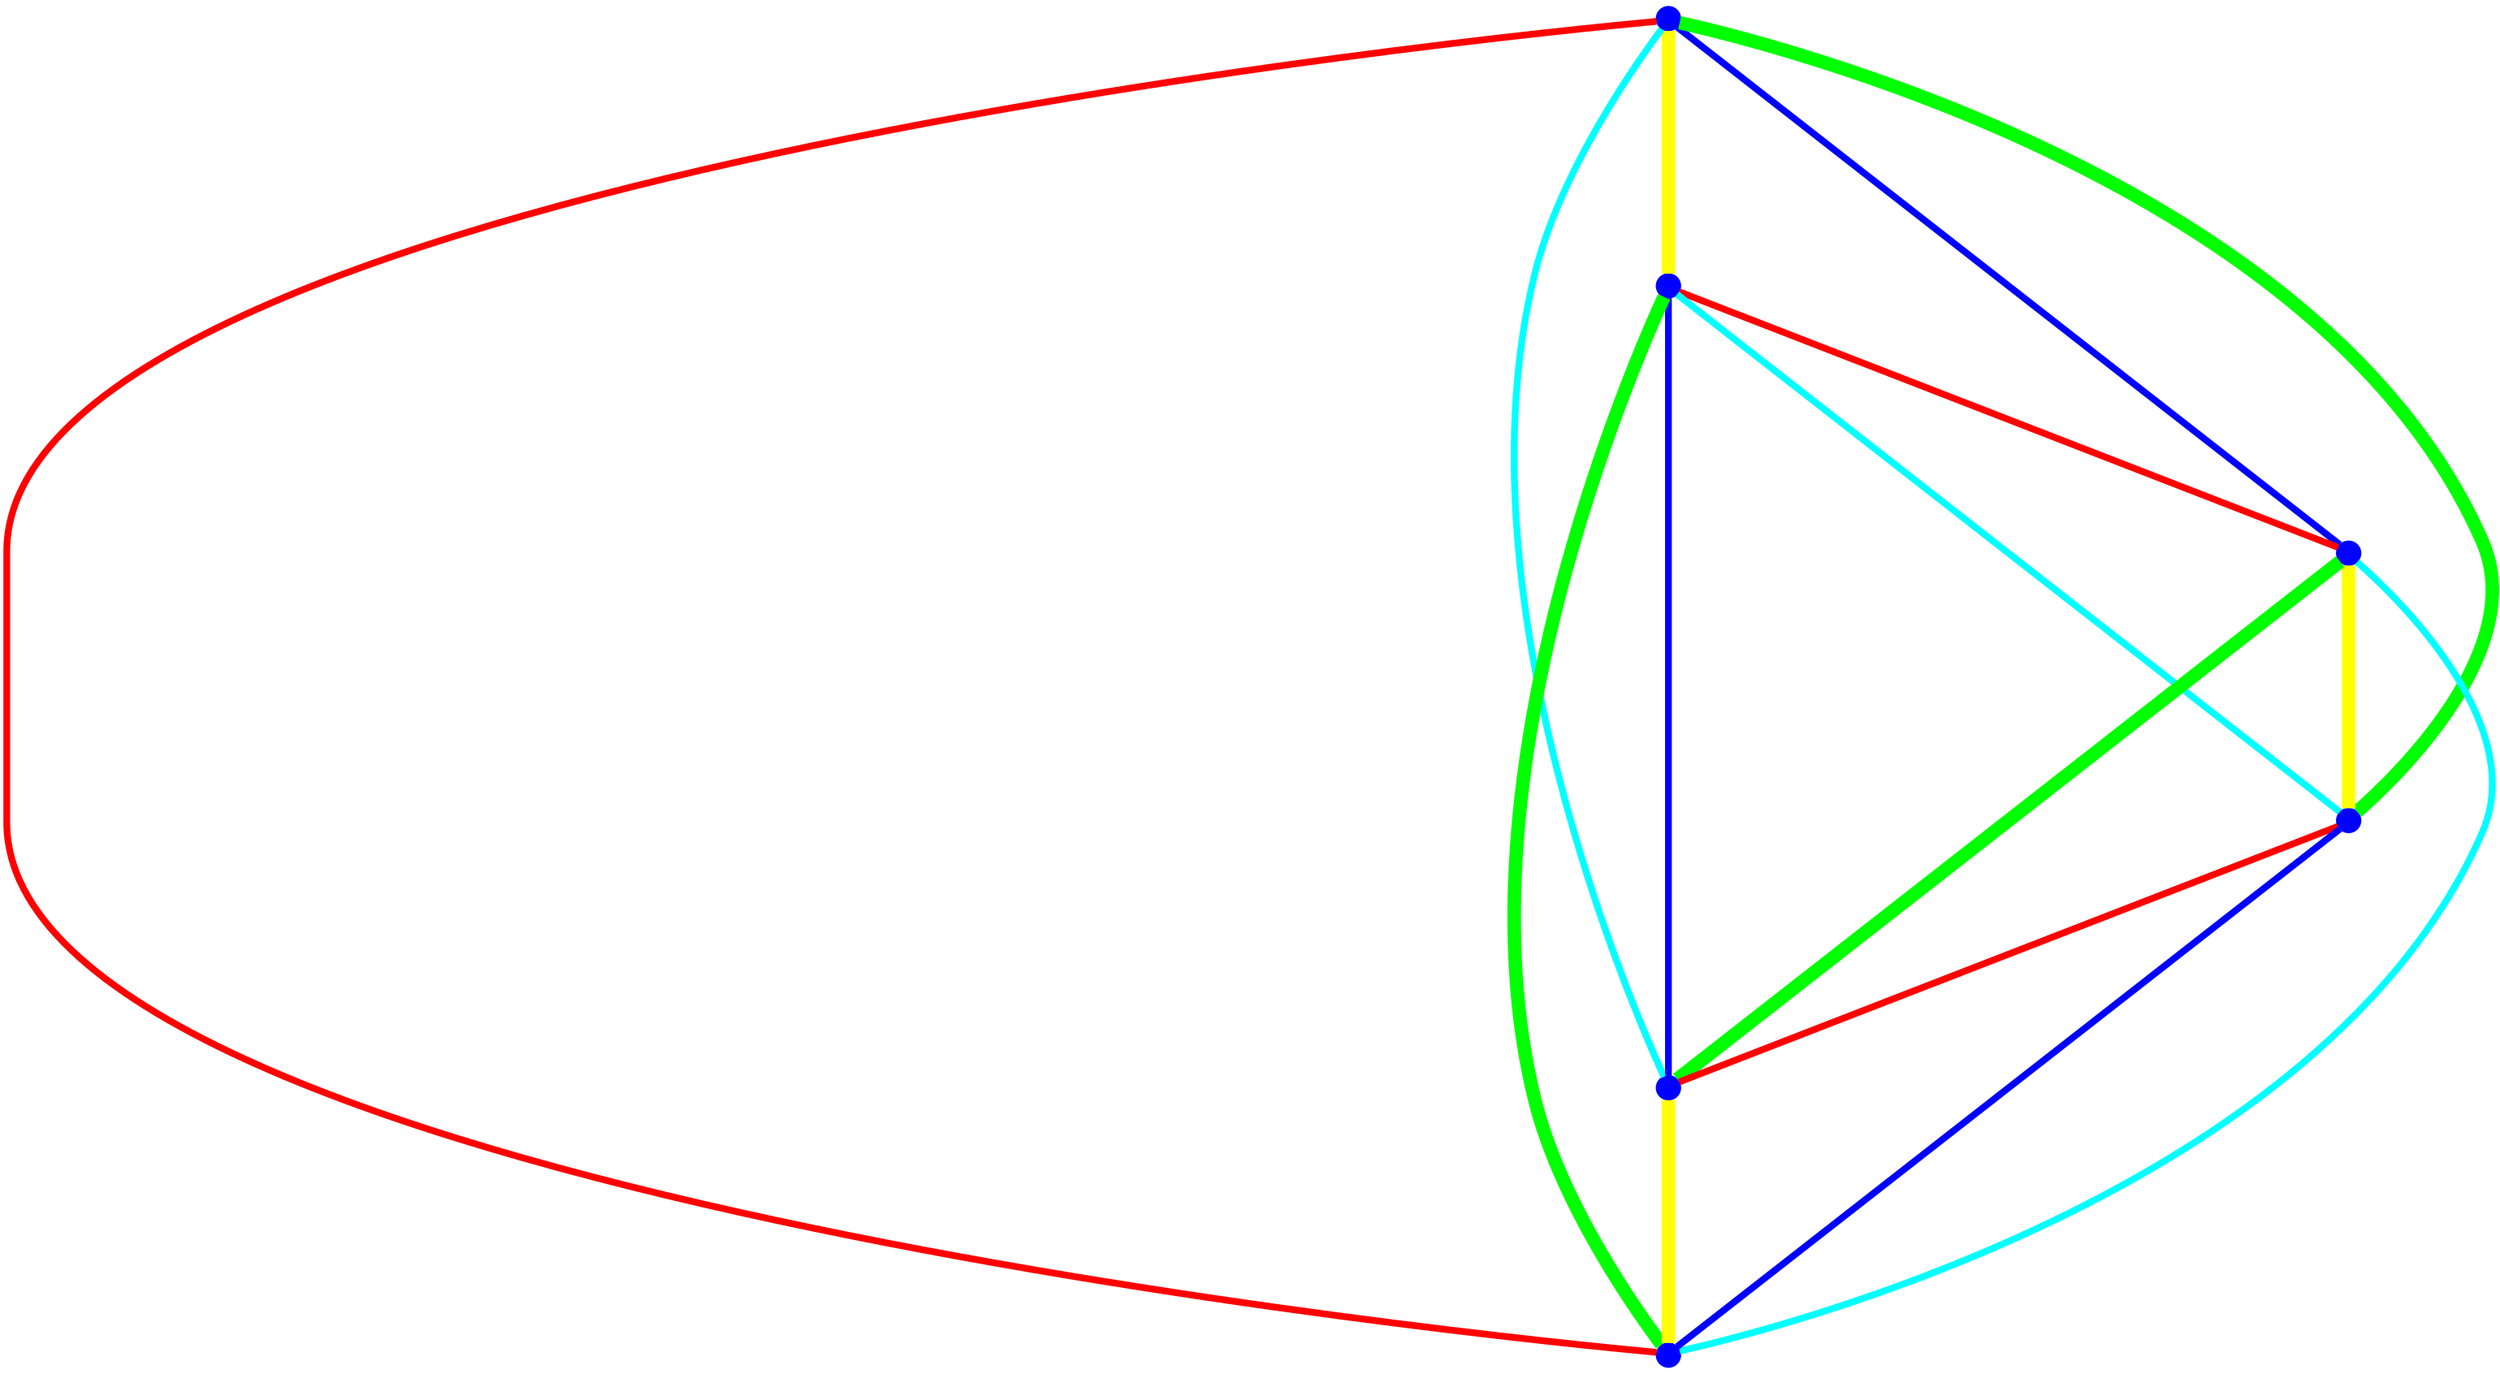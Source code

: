 graph {
ranksep=2
nodesep=2
node [label="" shape=circle style=filled fixedsize=true color=blue fillcolor=blue width=0.2];
"1" -- "2" [style="solid",penwidth="8",color="yellow"];
"1" -- "3" [style="solid",penwidth="4",color="blue"];
"1" -- "4" [style="solid",penwidth="8",color="green"];
"1" -- "5" [style="solid",penwidth="4",color="cyan"];
"1" -- "6" [style="solid",penwidth="4",color="red"];
"2" -- "3" [style="solid",penwidth="4",color="red"];
"2" -- "4" [style="solid",penwidth="4",color="cyan"];
"2" -- "5" [style="solid",penwidth="4",color="blue"];
"2" -- "6" [style="solid",penwidth="8",color="green"];
"3" -- "4" [style="solid",penwidth="8",color="yellow"];
"3" -- "5" [style="solid",penwidth="8",color="green"];
"3" -- "6" [style="solid",penwidth="4",color="cyan"];
"4" -- "5" [style="solid",penwidth="4",color="red"];
"4" -- "6" [style="solid",penwidth="4",color="blue"];
"5" -- "6" [style="solid",penwidth="8",color="yellow"];
}
